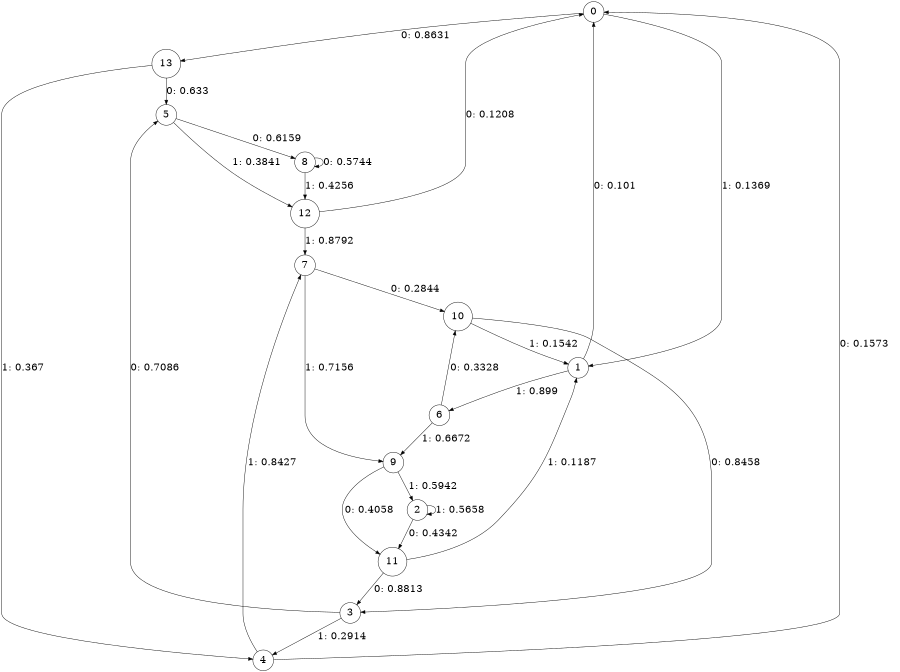 digraph "ch22concat_phase3_L4" {
size = "6,8.5";
ratio = "fill";
node [shape = circle];
node [fontsize = 24];
edge [fontsize = 24];
0 -> 13 [label = "0: 0.8631   "];
0 -> 1 [label = "1: 0.1369   "];
1 -> 0 [label = "0: 0.101    "];
1 -> 6 [label = "1: 0.899    "];
2 -> 11 [label = "0: 0.4342   "];
2 -> 2 [label = "1: 0.5658   "];
3 -> 5 [label = "0: 0.7086   "];
3 -> 4 [label = "1: 0.2914   "];
4 -> 0 [label = "0: 0.1573   "];
4 -> 7 [label = "1: 0.8427   "];
5 -> 8 [label = "0: 0.6159   "];
5 -> 12 [label = "1: 0.3841   "];
6 -> 10 [label = "0: 0.3328   "];
6 -> 9 [label = "1: 0.6672   "];
7 -> 10 [label = "0: 0.2844   "];
7 -> 9 [label = "1: 0.7156   "];
8 -> 8 [label = "0: 0.5744   "];
8 -> 12 [label = "1: 0.4256   "];
9 -> 11 [label = "0: 0.4058   "];
9 -> 2 [label = "1: 0.5942   "];
10 -> 3 [label = "0: 0.8458   "];
10 -> 1 [label = "1: 0.1542   "];
11 -> 3 [label = "0: 0.8813   "];
11 -> 1 [label = "1: 0.1187   "];
12 -> 0 [label = "0: 0.1208   "];
12 -> 7 [label = "1: 0.8792   "];
13 -> 5 [label = "0: 0.633    "];
13 -> 4 [label = "1: 0.367    "];
}